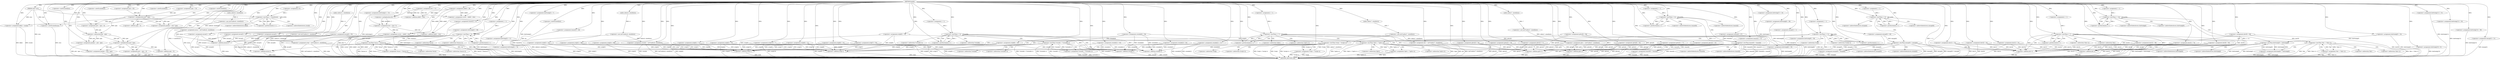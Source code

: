 digraph qnhdi {  
"3597115094373972623" [label = "(METHOD,qnhdi)" ]
"3597115094373973238" [label = "(METHOD_RETURN,void)" ]
"3597115094373972624" [label = "(PARAM,char* utzz)" ]
"3597115094373972628" [label = "(<operator>.assignment,gvk = 63)" ]
"3597115094373972634" [label = "(<operator>.assignment,nvlpl = (int*)calloc(11, sizeof(int)))" ]
"3597115094373972636" [label = "(<operator>.cast,(int*)calloc(11, sizeof(int)))" ]
"3597115094373972638" [label = "(calloc,calloc(11, sizeof(int)))" ]
"3597115094373972640" [label = "(<operator>.sizeOf,sizeof(int))" ]
"3597115094373972642" [label = "(<operator>.assignment,hlufvmhg[0] = 24)" ]
"3597115094373972650" [label = "(<operator>.assignment,msua = (int*)calloc(4, sizeof(int)))" ]
"3597115094373972652" [label = "(<operator>.cast,(int*)calloc(4, sizeof(int)))" ]
"3597115094373972654" [label = "(calloc,calloc(4, sizeof(int)))" ]
"3597115094373972656" [label = "(<operator>.sizeOf,sizeof(int))" ]
"3597115094373972658" [label = "(<operator>.assignment,qdvx = (int*)calloc(7, sizeof(int)))" ]
"3597115094373972660" [label = "(<operator>.cast,(int*)calloc(7, sizeof(int)))" ]
"3597115094373972662" [label = "(calloc,calloc(7, sizeof(int)))" ]
"3597115094373972664" [label = "(<operator>.sizeOf,sizeof(int))" ]
"3597115094373972666" [label = "(<operator>.assignment,cwxnbh = (int*)calloc(4, sizeof(int)))" ]
"3597115094373972668" [label = "(<operator>.cast,(int*)calloc(4, sizeof(int)))" ]
"3597115094373972670" [label = "(calloc,calloc(4, sizeof(int)))" ]
"3597115094373972672" [label = "(<operator>.sizeOf,sizeof(int))" ]
"3597115094373972675" [label = "(<operator>.assignment,spm = 23)" ]
"3597115094373972680" [label = "(<operator>.assignment,htw = 11)" ]
"3597115094373972683" [label = "(<operator>.assignment,msua[0] = 95)" ]
"3597115094373972688" [label = "(<operator>.assignment,nvlpl[0] = 76)" ]
"3597115094373972693" [label = "(<operator>.assignment,qdvx[0] = 94)" ]
"3597115094373972700" [label = "(<operator>.assignment,i=0)" ]
"3597115094373972703" [label = "(<operator>.lessThan,i < sizeof(utzz))" ]
"3597115094373972705" [label = "(<operator>.sizeOf,sizeof(utzz))" ]
"3597115094373972707" [label = "(<operator>.postIncrement,i++)" ]
"3597115094373972710" [label = "(<operator>.assignment,ikh[i] = utzz[i])" ]
"3597115094373972717" [label = "(<operator>.assignment,msua[1] = 40)" ]
"3597115094373972722" [label = "(<operator>.assignment,nvlpl[1] = 68)" ]
"3597115094373972727" [label = "(<operator>.assignment,msua[2] = 95)" ]
"3597115094373972732" [label = "(<operator>.assignment,nvlpl[2] = 61)" ]
"3597115094373972737" [label = "(<operator>.assignment,pamkm = gvk * spm)" ]
"3597115094373972739" [label = "(<operator>.multiplication,gvk * spm)" ]
"3597115094373972742" [label = "(<operator>.assignment,nvlpl[3] = 86)" ]
"3597115094373972747" [label = "(<operator>.assignment,gvk = spm + 6)" ]
"3597115094373972749" [label = "(<operator>.addition,spm + 6)" ]
"3597115094373972752" [label = "(<operator>.assignment,pamkm = gvk - spm)" ]
"3597115094373972754" [label = "(<operator>.subtraction,gvk - spm)" ]
"3597115094373972757" [label = "(<operator>.assignment,qdvx[1] = 2)" ]
"3597115094373972763" [label = "(<operator>.assignment,pamkm = gvk * spm)" ]
"3597115094373972765" [label = "(<operator>.multiplication,gvk * spm)" ]
"3597115094373972768" [label = "(<operator>.assignment,msua[3] = 78)" ]
"3597115094373972773" [label = "(<operator>.assignment,qdvx[2] = 18)" ]
"3597115094373972779" [label = "(<operator>.assignment,xhfelf = 36)" ]
"3597115094373972782" [label = "(<operator>.assignment,hlufvmhg[1] = 13)" ]
"3597115094373972789" [label = "(<operator>.assignment,i = 1)" ]
"3597115094373972792" [label = "(<operator>.lessThan,i < 4)" ]
"3597115094373972795" [label = "(<operator>.postIncrement,i++)" ]
"3597115094373972799" [label = "(<operator>.lessThan,*msua < *(msua+i))" ]
"3597115094373972803" [label = "(<operator>.addition,msua+i)" ]
"3597115094373972807" [label = "(<operator>.assignment,*msua = *(msua+i))" ]
"3597115094373972811" [label = "(<operator>.addition,msua+i)" ]
"3597115094373972816" [label = "(<operator>.assignment,tmazo[0] = 67)" ]
"3597115094373972821" [label = "(<operator>.assignment,vcrwh = xhfelf + htw)" ]
"3597115094373972823" [label = "(<operator>.addition,xhfelf + htw)" ]
"3597115094373972826" [label = "(<operator>.assignment,nvlpl[4] = 71)" ]
"3597115094373972831" [label = "(<operator>.assignment,cwxnbh[0] = 94)" ]
"3597115094373972836" [label = "(<operator>.assignment,tmazo[1] = 8)" ]
"3597115094373972841" [label = "(<operator>.assignment,hlufvmhg[2] = 68)" ]
"3597115094373972846" [label = "(<operator>.assignment,hlufvmhg[3] = 11)" ]
"3597115094373972851" [label = "(<operator>.assignment,nvlpl[5] = 19)" ]
"3597115094373972856" [label = "(<operator>.assignment,hlufvmhg[4] = 74)" ]
"3597115094373972861" [label = "(<operator>.assignment,gvk = spm + 6)" ]
"3597115094373972863" [label = "(<operator>.addition,spm + 6)" ]
"3597115094373972866" [label = "(<operator>.assignment,hlufvmhg[5] = 7)" ]
"3597115094373972871" [label = "(<operator>.assignment,dnv = (int*)calloc(7, sizeof(int)))" ]
"3597115094373972873" [label = "(<operator>.cast,(int*)calloc(7, sizeof(int)))" ]
"3597115094373972875" [label = "(calloc,calloc(7, sizeof(int)))" ]
"3597115094373972877" [label = "(<operator>.sizeOf,sizeof(int))" ]
"3597115094373972879" [label = "(<operator>.assignment,dnv[0] = 48)" ]
"3597115094373972884" [label = "(<operator>.assignment,qdvx[3] = 54)" ]
"3597115094373972889" [label = "(<operator>.assignment,tmazo[2] = 46)" ]
"3597115094373972894" [label = "(<operator>.assignment,cwxnbh[1] = 83)" ]
"3597115094373972899" [label = "(<operator>.assignment,dnv[1] = 25)" ]
"3597115094373972904" [label = "(<operator>.assignment,nvlpl[6] = 52)" ]
"3597115094373972909" [label = "(<operator>.assignment,nvlpl[7] = 95)" ]
"3597115094373972914" [label = "(<operator>.assignment,nvlpl[8] = 33)" ]
"3597115094373972919" [label = "(<operator>.assignment,dnv[2] = 23)" ]
"3597115094373972924" [label = "(<operator>.assignment,cwxnbh[2] = 27)" ]
"3597115094373972929" [label = "(<operator>.assignment,htw = htw * 2)" ]
"3597115094373972931" [label = "(<operator>.multiplication,htw * 2)" ]
"3597115094373972934" [label = "(<operator>.assignment,nvlpl[9] = 12)" ]
"3597115094373972939" [label = "(<operator>.assignment,dnv[3] = 68)" ]
"3597115094373972944" [label = "(<operator>.assignment,qdvx[4] = 42)" ]
"3597115094373972949" [label = "(<operator>.assignment,tmazo[3] = 15)" ]
"3597115094373972954" [label = "(<operator>.assignment,vcrwh = xhfelf + htw)" ]
"3597115094373972956" [label = "(<operator>.addition,xhfelf + htw)" ]
"3597115094373972959" [label = "(<operator>.assignment,hlufvmhg[6] = 30)" ]
"3597115094373972964" [label = "(<operator>.assignment,hlufvmhg[7] = 10)" ]
"3597115094373972969" [label = "(<operator>.assignment,hlufvmhg[8] = 94)" ]
"3597115094373972974" [label = "(<operator>.assignment,cwxnbh[3] = 63)" ]
"3597115094373972981" [label = "(<operator>.assignment,i = 1)" ]
"3597115094373972984" [label = "(<operator>.lessThan,i < 4)" ]
"3597115094373972987" [label = "(<operator>.postIncrement,i++)" ]
"3597115094373972991" [label = "(<operator>.lessThan,*cwxnbh < *(cwxnbh+i))" ]
"3597115094373972995" [label = "(<operator>.addition,cwxnbh+i)" ]
"3597115094373972999" [label = "(<operator>.assignment,*cwxnbh = *(cwxnbh+i))" ]
"3597115094373973003" [label = "(<operator>.addition,cwxnbh+i)" ]
"3597115094373973006" [label = "(<operator>.assignment,emzqo[0] = 40)" ]
"3597115094373973011" [label = "(<operator>.assignment,qdvx[5] = 77)" ]
"3597115094373973016" [label = "(<operator>.assignment,qdvx[6] = 45)" ]
"3597115094373973023" [label = "(<operator>.assignment,i = 1)" ]
"3597115094373973026" [label = "(<operator>.lessThan,i < 4)" ]
"3597115094373973029" [label = "(<operator>.postIncrement,i++)" ]
"3597115094373973033" [label = "(<operator>.lessThan,tmazo[0] < tmazo[i])" ]
"3597115094373973041" [label = "(<operator>.assignment,tmazo[0] = tmazo[i])" ]
"3597115094373973048" [label = "(<operator>.assignment,emzqo[1] = 1)" ]
"3597115094373973053" [label = "(<operator>.assignment,nvlpl[10] = 7)" ]
"3597115094373973058" [label = "(<operator>.assignment,hlufvmhg[9] = 38)" ]
"3597115094373973063" [label = "(<operator>.assignment,dnv[4] = 43)" ]
"3597115094373973068" [label = "(<operator>.assignment,hlufvmhg[10] = 6)" ]
"3597115094373973075" [label = "(<operator>.assignment,i = 1)" ]
"3597115094373973078" [label = "(<operator>.lessThan,i < 7)" ]
"3597115094373973081" [label = "(<operator>.postIncrement,i++)" ]
"3597115094373973085" [label = "(<operator>.lessThan,*qdvx < *(qdvx+i))" ]
"3597115094373973089" [label = "(<operator>.addition,qdvx+i)" ]
"3597115094373973093" [label = "(<operator>.assignment,*qdvx = *(qdvx+i))" ]
"3597115094373973097" [label = "(<operator>.addition,qdvx+i)" ]
"3597115094373973100" [label = "(<operator>.assignment,hlufvmhg[11] = 31)" ]
"3597115094373973105" [label = "(<operator>.assignment,hlufvmhg[12] = 34)" ]
"3597115094373973112" [label = "(<operator>.assignment,i = 1)" ]
"3597115094373973115" [label = "(<operator>.lessThan,i < 11)" ]
"3597115094373973118" [label = "(<operator>.postIncrement,i++)" ]
"3597115094373973122" [label = "(<operator>.lessThan,*nvlpl < *(nvlpl+i))" ]
"3597115094373973126" [label = "(<operator>.addition,nvlpl+i)" ]
"3597115094373973130" [label = "(<operator>.assignment,*nvlpl = *(nvlpl+i))" ]
"3597115094373973134" [label = "(<operator>.addition,nvlpl+i)" ]
"3597115094373973137" [label = "(<operator>.assignment,dnv[5] = 74)" ]
"3597115094373973142" [label = "(<operator>.assignment,hlufvmhg[13] = 38)" ]
"3597115094373973147" [label = "(<operator>.assignment,emzqo[2] = 21)" ]
"3597115094373973154" [label = "(<operator>.assignment,i = 1)" ]
"3597115094373973157" [label = "(<operator>.lessThan,i < 3)" ]
"3597115094373973160" [label = "(<operator>.postIncrement,i++)" ]
"3597115094373973164" [label = "(<operator>.lessThan,emzqo[0] < emzqo[i])" ]
"3597115094373973172" [label = "(<operator>.assignment,emzqo[0] = emzqo[i])" ]
"3597115094373973181" [label = "(<operator>.assignment,i = 1)" ]
"3597115094373973184" [label = "(<operator>.lessThan,i < 14)" ]
"3597115094373973187" [label = "(<operator>.postIncrement,i++)" ]
"3597115094373973191" [label = "(<operator>.lessThan,hlufvmhg[0] < hlufvmhg[i])" ]
"3597115094373973199" [label = "(<operator>.assignment,hlufvmhg[0] = hlufvmhg[i])" ]
"3597115094373973206" [label = "(<operator>.assignment,dnv[6] = 64)" ]
"3597115094373973213" [label = "(<operator>.assignment,i = 1)" ]
"3597115094373973216" [label = "(<operator>.lessThan,i < 7)" ]
"3597115094373973219" [label = "(<operator>.postIncrement,i++)" ]
"3597115094373973223" [label = "(<operator>.lessThan,*dnv < *(dnv+i))" ]
"3597115094373973227" [label = "(<operator>.addition,dnv+i)" ]
"3597115094373973231" [label = "(<operator>.assignment,*dnv = *(dnv+i))" ]
"3597115094373973235" [label = "(<operator>.addition,dnv+i)" ]
"3597115094373972711" [label = "(<operator>.indirectIndexAccess,ikh[i])" ]
"3597115094373972714" [label = "(<operator>.indirectIndexAccess,utzz[i])" ]
"3597115094373972800" [label = "(<operator>.indirection,*msua)" ]
"3597115094373972802" [label = "(<operator>.indirection,*(msua+i))" ]
"3597115094373972808" [label = "(<operator>.indirection,*msua)" ]
"3597115094373972810" [label = "(<operator>.indirection,*(msua+i))" ]
"3597115094373972992" [label = "(<operator>.indirection,*cwxnbh)" ]
"3597115094373972994" [label = "(<operator>.indirection,*(cwxnbh+i))" ]
"3597115094373973000" [label = "(<operator>.indirection,*cwxnbh)" ]
"3597115094373973002" [label = "(<operator>.indirection,*(cwxnbh+i))" ]
"3597115094373973034" [label = "(<operator>.indirectIndexAccess,tmazo[0])" ]
"3597115094373973037" [label = "(<operator>.indirectIndexAccess,tmazo[i])" ]
"3597115094373973042" [label = "(<operator>.indirectIndexAccess,tmazo[0])" ]
"3597115094373973045" [label = "(<operator>.indirectIndexAccess,tmazo[i])" ]
"3597115094373973086" [label = "(<operator>.indirection,*qdvx)" ]
"3597115094373973088" [label = "(<operator>.indirection,*(qdvx+i))" ]
"3597115094373973094" [label = "(<operator>.indirection,*qdvx)" ]
"3597115094373973096" [label = "(<operator>.indirection,*(qdvx+i))" ]
"3597115094373973123" [label = "(<operator>.indirection,*nvlpl)" ]
"3597115094373973125" [label = "(<operator>.indirection,*(nvlpl+i))" ]
"3597115094373973131" [label = "(<operator>.indirection,*nvlpl)" ]
"3597115094373973133" [label = "(<operator>.indirection,*(nvlpl+i))" ]
"3597115094373973165" [label = "(<operator>.indirectIndexAccess,emzqo[0])" ]
"3597115094373973168" [label = "(<operator>.indirectIndexAccess,emzqo[i])" ]
"3597115094373973173" [label = "(<operator>.indirectIndexAccess,emzqo[0])" ]
"3597115094373973176" [label = "(<operator>.indirectIndexAccess,emzqo[i])" ]
"3597115094373973192" [label = "(<operator>.indirectIndexAccess,hlufvmhg[0])" ]
"3597115094373973195" [label = "(<operator>.indirectIndexAccess,hlufvmhg[i])" ]
"3597115094373973200" [label = "(<operator>.indirectIndexAccess,hlufvmhg[0])" ]
"3597115094373973203" [label = "(<operator>.indirectIndexAccess,hlufvmhg[i])" ]
"3597115094373973224" [label = "(<operator>.indirection,*dnv)" ]
"3597115094373973226" [label = "(<operator>.indirection,*(dnv+i))" ]
"3597115094373973232" [label = "(<operator>.indirection,*dnv)" ]
"3597115094373973234" [label = "(<operator>.indirection,*(dnv+i))" ]
  "3597115094373973085" -> "3597115094373973238"  [ label = "DDG: *qdvx"] 
  "3597115094373973199" -> "3597115094373973238"  [ label = "DDG: hlufvmhg[0]"] 
  "3597115094373972877" -> "3597115094373973238"  [ label = "DDG: int"] 
  "3597115094373972959" -> "3597115094373973238"  [ label = "DDG: hlufvmhg[6]"] 
  "3597115094373973122" -> "3597115094373973238"  [ label = "DDG: *nvlpl < *(nvlpl+i)"] 
  "3597115094373973033" -> "3597115094373973238"  [ label = "DDG: tmazo[0]"] 
  "3597115094373972873" -> "3597115094373973238"  [ label = "DDG: calloc(7, sizeof(int))"] 
  "3597115094373972836" -> "3597115094373973238"  [ label = "DDG: tmazo[1]"] 
  "3597115094373973216" -> "3597115094373973238"  [ label = "DDG: i"] 
  "3597115094373973223" -> "3597115094373973238"  [ label = "DDG: *dnv < *(dnv+i)"] 
  "3597115094373972703" -> "3597115094373973238"  [ label = "DDG: i < sizeof(utzz)"] 
  "3597115094373972999" -> "3597115094373973238"  [ label = "DDG: *cwxnbh"] 
  "3597115094373972624" -> "3597115094373973238"  [ label = "DDG: utzz"] 
  "3597115094373972934" -> "3597115094373973238"  [ label = "DDG: nvlpl[9]"] 
  "3597115094373973122" -> "3597115094373973238"  [ label = "DDG: *nvlpl"] 
  "3597115094373973033" -> "3597115094373973238"  [ label = "DDG: tmazo[0] < tmazo[i]"] 
  "3597115094373973093" -> "3597115094373973238"  [ label = "DDG: *qdvx"] 
  "3597115094373972768" -> "3597115094373973238"  [ label = "DDG: msua[3]"] 
  "3597115094373973003" -> "3597115094373973238"  [ label = "DDG: cwxnbh"] 
  "3597115094373972964" -> "3597115094373973238"  [ label = "DDG: hlufvmhg[7]"] 
  "3597115094373972949" -> "3597115094373973238"  [ label = "DDG: tmazo[3]"] 
  "3597115094373972710" -> "3597115094373973238"  [ label = "DDG: ikh[i]"] 
  "3597115094373973105" -> "3597115094373973238"  [ label = "DDG: hlufvmhg[12]"] 
  "3597115094373972863" -> "3597115094373973238"  [ label = "DDG: spm"] 
  "3597115094373972991" -> "3597115094373973238"  [ label = "DDG: *cwxnbh < *(cwxnbh+i)"] 
  "3597115094373973026" -> "3597115094373973238"  [ label = "DDG: i < 4"] 
  "3597115094373973206" -> "3597115094373973238"  [ label = "DDG: dnv[6]"] 
  "3597115094373972919" -> "3597115094373973238"  [ label = "DDG: dnv[2]"] 
  "3597115094373972688" -> "3597115094373973238"  [ label = "DDG: nvlpl[0]"] 
  "3597115094373973231" -> "3597115094373973238"  [ label = "DDG: *dnv"] 
  "3597115094373972807" -> "3597115094373973238"  [ label = "DDG: *msua"] 
  "3597115094373973223" -> "3597115094373973238"  [ label = "DDG: *dnv"] 
  "3597115094373972816" -> "3597115094373973238"  [ label = "DDG: tmazo[0]"] 
  "3597115094373972846" -> "3597115094373973238"  [ label = "DDG: hlufvmhg[3]"] 
  "3597115094373972944" -> "3597115094373973238"  [ label = "DDG: qdvx[4]"] 
  "3597115094373972929" -> "3597115094373973238"  [ label = "DDG: htw * 2"] 
  "3597115094373973134" -> "3597115094373973238"  [ label = "DDG: nvlpl"] 
  "3597115094373972666" -> "3597115094373973238"  [ label = "DDG: cwxnbh"] 
  "3597115094373973231" -> "3597115094373973238"  [ label = "DDG: *(dnv+i)"] 
  "3597115094373972954" -> "3597115094373973238"  [ label = "DDG: vcrwh"] 
  "3597115094373972799" -> "3597115094373973238"  [ label = "DDG: *msua < *(msua+i)"] 
  "3597115094373972763" -> "3597115094373973238"  [ label = "DDG: gvk * spm"] 
  "3597115094373972763" -> "3597115094373973238"  [ label = "DDG: pamkm"] 
  "3597115094373973184" -> "3597115094373973238"  [ label = "DDG: i < 14"] 
  "3597115094373972658" -> "3597115094373973238"  [ label = "DDG: qdvx"] 
  "3597115094373972954" -> "3597115094373973238"  [ label = "DDG: xhfelf + htw"] 
  "3597115094373973137" -> "3597115094373973238"  [ label = "DDG: dnv[5]"] 
  "3597115094373972831" -> "3597115094373973238"  [ label = "DDG: cwxnbh[0]"] 
  "3597115094373973089" -> "3597115094373973238"  [ label = "DDG: qdvx"] 
  "3597115094373973011" -> "3597115094373973238"  [ label = "DDG: qdvx[5]"] 
  "3597115094373973164" -> "3597115094373973238"  [ label = "DDG: emzqo[0]"] 
  "3597115094373973053" -> "3597115094373973238"  [ label = "DDG: nvlpl[10]"] 
  "3597115094373973048" -> "3597115094373973238"  [ label = "DDG: emzqo[1]"] 
  "3597115094373972666" -> "3597115094373973238"  [ label = "DDG: (int*)calloc(4, sizeof(int))"] 
  "3597115094373973130" -> "3597115094373973238"  [ label = "DDG: *nvlpl"] 
  "3597115094373973063" -> "3597115094373973238"  [ label = "DDG: dnv[4]"] 
  "3597115094373972889" -> "3597115094373973238"  [ label = "DDG: tmazo[2]"] 
  "3597115094373973122" -> "3597115094373973238"  [ label = "DDG: *(nvlpl+i)"] 
  "3597115094373973172" -> "3597115094373973238"  [ label = "DDG: emzqo[i]"] 
  "3597115094373973191" -> "3597115094373973238"  [ label = "DDG: hlufvmhg[i]"] 
  "3597115094373973093" -> "3597115094373973238"  [ label = "DDG: *(qdvx+i)"] 
  "3597115094373972705" -> "3597115094373973238"  [ label = "DDG: utzz"] 
  "3597115094373973216" -> "3597115094373973238"  [ label = "DDG: i < 7"] 
  "3597115094373972939" -> "3597115094373973238"  [ label = "DDG: dnv[3]"] 
  "3597115094373972974" -> "3597115094373973238"  [ label = "DDG: cwxnbh[3]"] 
  "3597115094373972650" -> "3597115094373973238"  [ label = "DDG: msua"] 
  "3597115094373973058" -> "3597115094373973238"  [ label = "DDG: hlufvmhg[9]"] 
  "3597115094373972683" -> "3597115094373973238"  [ label = "DDG: msua[0]"] 
  "3597115094373972999" -> "3597115094373973238"  [ label = "DDG: *(cwxnbh+i)"] 
  "3597115094373972722" -> "3597115094373973238"  [ label = "DDG: nvlpl[1]"] 
  "3597115094373973157" -> "3597115094373973238"  [ label = "DDG: i < 3"] 
  "3597115094373973068" -> "3597115094373973238"  [ label = "DDG: hlufvmhg[10]"] 
  "3597115094373972904" -> "3597115094373973238"  [ label = "DDG: nvlpl[6]"] 
  "3597115094373972799" -> "3597115094373973238"  [ label = "DDG: *(msua+i)"] 
  "3597115094373973041" -> "3597115094373973238"  [ label = "DDG: tmazo[i]"] 
  "3597115094373973006" -> "3597115094373973238"  [ label = "DDG: emzqo[0]"] 
  "3597115094373972856" -> "3597115094373973238"  [ label = "DDG: hlufvmhg[4]"] 
  "3597115094373972757" -> "3597115094373973238"  [ label = "DDG: qdvx[1]"] 
  "3597115094373972884" -> "3597115094373973238"  [ label = "DDG: qdvx[3]"] 
  "3597115094373972693" -> "3597115094373973238"  [ label = "DDG: qdvx[0]"] 
  "3597115094373972642" -> "3597115094373973238"  [ label = "DDG: hlufvmhg[0]"] 
  "3597115094373973115" -> "3597115094373973238"  [ label = "DDG: i < 11"] 
  "3597115094373973033" -> "3597115094373973238"  [ label = "DDG: tmazo[i]"] 
  "3597115094373972732" -> "3597115094373973238"  [ label = "DDG: nvlpl[2]"] 
  "3597115094373973085" -> "3597115094373973238"  [ label = "DDG: *qdvx < *(qdvx+i)"] 
  "3597115094373972861" -> "3597115094373973238"  [ label = "DDG: gvk"] 
  "3597115094373972956" -> "3597115094373973238"  [ label = "DDG: htw"] 
  "3597115094373972969" -> "3597115094373973238"  [ label = "DDG: hlufvmhg[8]"] 
  "3597115094373973142" -> "3597115094373973238"  [ label = "DDG: hlufvmhg[13]"] 
  "3597115094373973235" -> "3597115094373973238"  [ label = "DDG: dnv"] 
  "3597115094373972636" -> "3597115094373973238"  [ label = "DDG: calloc(11, sizeof(int))"] 
  "3597115094373972851" -> "3597115094373973238"  [ label = "DDG: nvlpl[5]"] 
  "3597115094373972871" -> "3597115094373973238"  [ label = "DDG: dnv"] 
  "3597115094373973223" -> "3597115094373973238"  [ label = "DDG: *(dnv+i)"] 
  "3597115094373972909" -> "3597115094373973238"  [ label = "DDG: nvlpl[7]"] 
  "3597115094373973100" -> "3597115094373973238"  [ label = "DDG: hlufvmhg[11]"] 
  "3597115094373973041" -> "3597115094373973238"  [ label = "DDG: tmazo[0]"] 
  "3597115094373973016" -> "3597115094373973238"  [ label = "DDG: qdvx[6]"] 
  "3597115094373972807" -> "3597115094373973238"  [ label = "DDG: *(msua+i)"] 
  "3597115094373973126" -> "3597115094373973238"  [ label = "DDG: nvlpl"] 
  "3597115094373972991" -> "3597115094373973238"  [ label = "DDG: *(cwxnbh+i)"] 
  "3597115094373972956" -> "3597115094373973238"  [ label = "DDG: xhfelf"] 
  "3597115094373972871" -> "3597115094373973238"  [ label = "DDG: (int*)calloc(7, sizeof(int))"] 
  "3597115094373972634" -> "3597115094373973238"  [ label = "DDG: nvlpl"] 
  "3597115094373972799" -> "3597115094373973238"  [ label = "DDG: *msua"] 
  "3597115094373972995" -> "3597115094373973238"  [ label = "DDG: cwxnbh"] 
  "3597115094373972752" -> "3597115094373973238"  [ label = "DDG: gvk - spm"] 
  "3597115094373973191" -> "3597115094373973238"  [ label = "DDG: hlufvmhg[0]"] 
  "3597115094373972710" -> "3597115094373973238"  [ label = "DDG: utzz[i]"] 
  "3597115094373972841" -> "3597115094373973238"  [ label = "DDG: hlufvmhg[2]"] 
  "3597115094373973199" -> "3597115094373973238"  [ label = "DDG: hlufvmhg[i]"] 
  "3597115094373973164" -> "3597115094373973238"  [ label = "DDG: emzqo[i]"] 
  "3597115094373973227" -> "3597115094373973238"  [ label = "DDG: dnv"] 
  "3597115094373972899" -> "3597115094373973238"  [ label = "DDG: dnv[1]"] 
  "3597115094373973085" -> "3597115094373973238"  [ label = "DDG: *(qdvx+i)"] 
  "3597115094373972866" -> "3597115094373973238"  [ label = "DDG: hlufvmhg[5]"] 
  "3597115094373972727" -> "3597115094373973238"  [ label = "DDG: msua[2]"] 
  "3597115094373973164" -> "3597115094373973238"  [ label = "DDG: emzqo[0] < emzqo[i]"] 
  "3597115094373972879" -> "3597115094373973238"  [ label = "DDG: dnv[0]"] 
  "3597115094373972717" -> "3597115094373973238"  [ label = "DDG: msua[1]"] 
  "3597115094373973130" -> "3597115094373973238"  [ label = "DDG: *(nvlpl+i)"] 
  "3597115094373972924" -> "3597115094373973238"  [ label = "DDG: cwxnbh[2]"] 
  "3597115094373972773" -> "3597115094373973238"  [ label = "DDG: qdvx[2]"] 
  "3597115094373973172" -> "3597115094373973238"  [ label = "DDG: emzqo[0]"] 
  "3597115094373973191" -> "3597115094373973238"  [ label = "DDG: hlufvmhg[0] < hlufvmhg[i]"] 
  "3597115094373972668" -> "3597115094373973238"  [ label = "DDG: calloc(4, sizeof(int))"] 
  "3597115094373972991" -> "3597115094373973238"  [ label = "DDG: *cwxnbh"] 
  "3597115094373973147" -> "3597115094373973238"  [ label = "DDG: emzqo[2]"] 
  "3597115094373973097" -> "3597115094373973238"  [ label = "DDG: qdvx"] 
  "3597115094373972914" -> "3597115094373973238"  [ label = "DDG: nvlpl[8]"] 
  "3597115094373972803" -> "3597115094373973238"  [ label = "DDG: msua"] 
  "3597115094373972742" -> "3597115094373973238"  [ label = "DDG: nvlpl[3]"] 
  "3597115094373972634" -> "3597115094373973238"  [ label = "DDG: (int*)calloc(11, sizeof(int))"] 
  "3597115094373972861" -> "3597115094373973238"  [ label = "DDG: spm + 6"] 
  "3597115094373972811" -> "3597115094373973238"  [ label = "DDG: msua"] 
  "3597115094373972782" -> "3597115094373973238"  [ label = "DDG: hlufvmhg[1]"] 
  "3597115094373972826" -> "3597115094373973238"  [ label = "DDG: nvlpl[4]"] 
  "3597115094373972894" -> "3597115094373973238"  [ label = "DDG: cwxnbh[1]"] 
  "3597115094373972623" -> "3597115094373972624"  [ label = "DDG: "] 
  "3597115094373972623" -> "3597115094373972628"  [ label = "DDG: "] 
  "3597115094373972636" -> "3597115094373972634"  [ label = "DDG: calloc(11, sizeof(int))"] 
  "3597115094373972623" -> "3597115094373972634"  [ label = "DDG: "] 
  "3597115094373972638" -> "3597115094373972636"  [ label = "DDG: 11"] 
  "3597115094373972623" -> "3597115094373972638"  [ label = "DDG: "] 
  "3597115094373972623" -> "3597115094373972640"  [ label = "DDG: "] 
  "3597115094373972623" -> "3597115094373972642"  [ label = "DDG: "] 
  "3597115094373972652" -> "3597115094373972650"  [ label = "DDG: calloc(4, sizeof(int))"] 
  "3597115094373972623" -> "3597115094373972650"  [ label = "DDG: "] 
  "3597115094373972654" -> "3597115094373972652"  [ label = "DDG: 4"] 
  "3597115094373972623" -> "3597115094373972654"  [ label = "DDG: "] 
  "3597115094373972623" -> "3597115094373972656"  [ label = "DDG: "] 
  "3597115094373972660" -> "3597115094373972658"  [ label = "DDG: calloc(7, sizeof(int))"] 
  "3597115094373972623" -> "3597115094373972658"  [ label = "DDG: "] 
  "3597115094373972662" -> "3597115094373972660"  [ label = "DDG: 7"] 
  "3597115094373972623" -> "3597115094373972662"  [ label = "DDG: "] 
  "3597115094373972623" -> "3597115094373972664"  [ label = "DDG: "] 
  "3597115094373972668" -> "3597115094373972666"  [ label = "DDG: calloc(4, sizeof(int))"] 
  "3597115094373972623" -> "3597115094373972666"  [ label = "DDG: "] 
  "3597115094373972670" -> "3597115094373972668"  [ label = "DDG: 4"] 
  "3597115094373972623" -> "3597115094373972670"  [ label = "DDG: "] 
  "3597115094373972623" -> "3597115094373972672"  [ label = "DDG: "] 
  "3597115094373972623" -> "3597115094373972675"  [ label = "DDG: "] 
  "3597115094373972623" -> "3597115094373972680"  [ label = "DDG: "] 
  "3597115094373972623" -> "3597115094373972683"  [ label = "DDG: "] 
  "3597115094373972623" -> "3597115094373972688"  [ label = "DDG: "] 
  "3597115094373972623" -> "3597115094373972693"  [ label = "DDG: "] 
  "3597115094373972623" -> "3597115094373972700"  [ label = "DDG: "] 
  "3597115094373972707" -> "3597115094373972703"  [ label = "DDG: i"] 
  "3597115094373972700" -> "3597115094373972703"  [ label = "DDG: i"] 
  "3597115094373972623" -> "3597115094373972703"  [ label = "DDG: "] 
  "3597115094373972624" -> "3597115094373972703"  [ label = "DDG: utzz"] 
  "3597115094373972624" -> "3597115094373972705"  [ label = "DDG: utzz"] 
  "3597115094373972623" -> "3597115094373972705"  [ label = "DDG: "] 
  "3597115094373972703" -> "3597115094373972707"  [ label = "DDG: i"] 
  "3597115094373972623" -> "3597115094373972707"  [ label = "DDG: "] 
  "3597115094373972624" -> "3597115094373972710"  [ label = "DDG: utzz"] 
  "3597115094373972623" -> "3597115094373972710"  [ label = "DDG: "] 
  "3597115094373972623" -> "3597115094373972717"  [ label = "DDG: "] 
  "3597115094373972623" -> "3597115094373972722"  [ label = "DDG: "] 
  "3597115094373972623" -> "3597115094373972727"  [ label = "DDG: "] 
  "3597115094373972623" -> "3597115094373972732"  [ label = "DDG: "] 
  "3597115094373972739" -> "3597115094373972737"  [ label = "DDG: gvk"] 
  "3597115094373972739" -> "3597115094373972737"  [ label = "DDG: spm"] 
  "3597115094373972623" -> "3597115094373972737"  [ label = "DDG: "] 
  "3597115094373972628" -> "3597115094373972739"  [ label = "DDG: gvk"] 
  "3597115094373972623" -> "3597115094373972739"  [ label = "DDG: "] 
  "3597115094373972675" -> "3597115094373972739"  [ label = "DDG: spm"] 
  "3597115094373972623" -> "3597115094373972742"  [ label = "DDG: "] 
  "3597115094373972739" -> "3597115094373972747"  [ label = "DDG: spm"] 
  "3597115094373972623" -> "3597115094373972747"  [ label = "DDG: "] 
  "3597115094373972739" -> "3597115094373972749"  [ label = "DDG: spm"] 
  "3597115094373972623" -> "3597115094373972749"  [ label = "DDG: "] 
  "3597115094373972754" -> "3597115094373972752"  [ label = "DDG: gvk"] 
  "3597115094373972754" -> "3597115094373972752"  [ label = "DDG: spm"] 
  "3597115094373972623" -> "3597115094373972752"  [ label = "DDG: "] 
  "3597115094373972747" -> "3597115094373972754"  [ label = "DDG: gvk"] 
  "3597115094373972623" -> "3597115094373972754"  [ label = "DDG: "] 
  "3597115094373972739" -> "3597115094373972754"  [ label = "DDG: spm"] 
  "3597115094373972623" -> "3597115094373972757"  [ label = "DDG: "] 
  "3597115094373972765" -> "3597115094373972763"  [ label = "DDG: gvk"] 
  "3597115094373972765" -> "3597115094373972763"  [ label = "DDG: spm"] 
  "3597115094373972623" -> "3597115094373972763"  [ label = "DDG: "] 
  "3597115094373972754" -> "3597115094373972765"  [ label = "DDG: gvk"] 
  "3597115094373972623" -> "3597115094373972765"  [ label = "DDG: "] 
  "3597115094373972754" -> "3597115094373972765"  [ label = "DDG: spm"] 
  "3597115094373972623" -> "3597115094373972768"  [ label = "DDG: "] 
  "3597115094373972623" -> "3597115094373972773"  [ label = "DDG: "] 
  "3597115094373972623" -> "3597115094373972779"  [ label = "DDG: "] 
  "3597115094373972623" -> "3597115094373972782"  [ label = "DDG: "] 
  "3597115094373972623" -> "3597115094373972789"  [ label = "DDG: "] 
  "3597115094373972789" -> "3597115094373972792"  [ label = "DDG: i"] 
  "3597115094373972795" -> "3597115094373972792"  [ label = "DDG: i"] 
  "3597115094373972623" -> "3597115094373972792"  [ label = "DDG: "] 
  "3597115094373972623" -> "3597115094373972795"  [ label = "DDG: "] 
  "3597115094373972792" -> "3597115094373972795"  [ label = "DDG: i"] 
  "3597115094373972807" -> "3597115094373972799"  [ label = "DDG: *msua"] 
  "3597115094373972683" -> "3597115094373972799"  [ label = "DDG: msua[0]"] 
  "3597115094373972768" -> "3597115094373972803"  [ label = "DDG: msua[3]"] 
  "3597115094373972650" -> "3597115094373972803"  [ label = "DDG: msua"] 
  "3597115094373972683" -> "3597115094373972803"  [ label = "DDG: msua[0]"] 
  "3597115094373972727" -> "3597115094373972803"  [ label = "DDG: msua[2]"] 
  "3597115094373972717" -> "3597115094373972803"  [ label = "DDG: msua[1]"] 
  "3597115094373972623" -> "3597115094373972803"  [ label = "DDG: "] 
  "3597115094373972792" -> "3597115094373972803"  [ label = "DDG: i"] 
  "3597115094373972799" -> "3597115094373972807"  [ label = "DDG: *(msua+i)"] 
  "3597115094373972768" -> "3597115094373972811"  [ label = "DDG: msua[3]"] 
  "3597115094373972683" -> "3597115094373972811"  [ label = "DDG: msua[0]"] 
  "3597115094373972727" -> "3597115094373972811"  [ label = "DDG: msua[2]"] 
  "3597115094373972717" -> "3597115094373972811"  [ label = "DDG: msua[1]"] 
  "3597115094373972623" -> "3597115094373972811"  [ label = "DDG: "] 
  "3597115094373972792" -> "3597115094373972811"  [ label = "DDG: i"] 
  "3597115094373972623" -> "3597115094373972816"  [ label = "DDG: "] 
  "3597115094373972779" -> "3597115094373972821"  [ label = "DDG: xhfelf"] 
  "3597115094373972623" -> "3597115094373972821"  [ label = "DDG: "] 
  "3597115094373972680" -> "3597115094373972821"  [ label = "DDG: htw"] 
  "3597115094373972779" -> "3597115094373972823"  [ label = "DDG: xhfelf"] 
  "3597115094373972623" -> "3597115094373972823"  [ label = "DDG: "] 
  "3597115094373972680" -> "3597115094373972823"  [ label = "DDG: htw"] 
  "3597115094373972623" -> "3597115094373972826"  [ label = "DDG: "] 
  "3597115094373972623" -> "3597115094373972831"  [ label = "DDG: "] 
  "3597115094373972623" -> "3597115094373972836"  [ label = "DDG: "] 
  "3597115094373972623" -> "3597115094373972841"  [ label = "DDG: "] 
  "3597115094373972623" -> "3597115094373972846"  [ label = "DDG: "] 
  "3597115094373972623" -> "3597115094373972851"  [ label = "DDG: "] 
  "3597115094373972623" -> "3597115094373972856"  [ label = "DDG: "] 
  "3597115094373972765" -> "3597115094373972861"  [ label = "DDG: spm"] 
  "3597115094373972623" -> "3597115094373972861"  [ label = "DDG: "] 
  "3597115094373972765" -> "3597115094373972863"  [ label = "DDG: spm"] 
  "3597115094373972623" -> "3597115094373972863"  [ label = "DDG: "] 
  "3597115094373972623" -> "3597115094373972866"  [ label = "DDG: "] 
  "3597115094373972873" -> "3597115094373972871"  [ label = "DDG: calloc(7, sizeof(int))"] 
  "3597115094373972623" -> "3597115094373972871"  [ label = "DDG: "] 
  "3597115094373972875" -> "3597115094373972873"  [ label = "DDG: 7"] 
  "3597115094373972623" -> "3597115094373972875"  [ label = "DDG: "] 
  "3597115094373972623" -> "3597115094373972877"  [ label = "DDG: "] 
  "3597115094373972623" -> "3597115094373972879"  [ label = "DDG: "] 
  "3597115094373972623" -> "3597115094373972884"  [ label = "DDG: "] 
  "3597115094373972623" -> "3597115094373972889"  [ label = "DDG: "] 
  "3597115094373972623" -> "3597115094373972894"  [ label = "DDG: "] 
  "3597115094373972623" -> "3597115094373972899"  [ label = "DDG: "] 
  "3597115094373972623" -> "3597115094373972904"  [ label = "DDG: "] 
  "3597115094373972623" -> "3597115094373972909"  [ label = "DDG: "] 
  "3597115094373972623" -> "3597115094373972914"  [ label = "DDG: "] 
  "3597115094373972623" -> "3597115094373972919"  [ label = "DDG: "] 
  "3597115094373972623" -> "3597115094373972924"  [ label = "DDG: "] 
  "3597115094373972931" -> "3597115094373972929"  [ label = "DDG: htw"] 
  "3597115094373972931" -> "3597115094373972929"  [ label = "DDG: 2"] 
  "3597115094373972623" -> "3597115094373972929"  [ label = "DDG: "] 
  "3597115094373972623" -> "3597115094373972931"  [ label = "DDG: "] 
  "3597115094373972680" -> "3597115094373972931"  [ label = "DDG: htw"] 
  "3597115094373972623" -> "3597115094373972934"  [ label = "DDG: "] 
  "3597115094373972623" -> "3597115094373972939"  [ label = "DDG: "] 
  "3597115094373972623" -> "3597115094373972944"  [ label = "DDG: "] 
  "3597115094373972623" -> "3597115094373972949"  [ label = "DDG: "] 
  "3597115094373972623" -> "3597115094373972954"  [ label = "DDG: "] 
  "3597115094373972779" -> "3597115094373972954"  [ label = "DDG: xhfelf"] 
  "3597115094373972929" -> "3597115094373972954"  [ label = "DDG: htw"] 
  "3597115094373972623" -> "3597115094373972956"  [ label = "DDG: "] 
  "3597115094373972779" -> "3597115094373972956"  [ label = "DDG: xhfelf"] 
  "3597115094373972929" -> "3597115094373972956"  [ label = "DDG: htw"] 
  "3597115094373972623" -> "3597115094373972959"  [ label = "DDG: "] 
  "3597115094373972623" -> "3597115094373972964"  [ label = "DDG: "] 
  "3597115094373972623" -> "3597115094373972969"  [ label = "DDG: "] 
  "3597115094373972623" -> "3597115094373972974"  [ label = "DDG: "] 
  "3597115094373972623" -> "3597115094373972981"  [ label = "DDG: "] 
  "3597115094373972981" -> "3597115094373972984"  [ label = "DDG: i"] 
  "3597115094373972987" -> "3597115094373972984"  [ label = "DDG: i"] 
  "3597115094373972623" -> "3597115094373972984"  [ label = "DDG: "] 
  "3597115094373972623" -> "3597115094373972987"  [ label = "DDG: "] 
  "3597115094373972984" -> "3597115094373972987"  [ label = "DDG: i"] 
  "3597115094373972999" -> "3597115094373972991"  [ label = "DDG: *cwxnbh"] 
  "3597115094373972831" -> "3597115094373972991"  [ label = "DDG: cwxnbh[0]"] 
  "3597115094373972666" -> "3597115094373972995"  [ label = "DDG: cwxnbh"] 
  "3597115094373972831" -> "3597115094373972995"  [ label = "DDG: cwxnbh[0]"] 
  "3597115094373972974" -> "3597115094373972995"  [ label = "DDG: cwxnbh[3]"] 
  "3597115094373972924" -> "3597115094373972995"  [ label = "DDG: cwxnbh[2]"] 
  "3597115094373972894" -> "3597115094373972995"  [ label = "DDG: cwxnbh[1]"] 
  "3597115094373972623" -> "3597115094373972995"  [ label = "DDG: "] 
  "3597115094373972984" -> "3597115094373972995"  [ label = "DDG: i"] 
  "3597115094373972991" -> "3597115094373972999"  [ label = "DDG: *(cwxnbh+i)"] 
  "3597115094373972831" -> "3597115094373973003"  [ label = "DDG: cwxnbh[0]"] 
  "3597115094373972974" -> "3597115094373973003"  [ label = "DDG: cwxnbh[3]"] 
  "3597115094373972924" -> "3597115094373973003"  [ label = "DDG: cwxnbh[2]"] 
  "3597115094373972894" -> "3597115094373973003"  [ label = "DDG: cwxnbh[1]"] 
  "3597115094373972623" -> "3597115094373973003"  [ label = "DDG: "] 
  "3597115094373972666" -> "3597115094373973003"  [ label = "DDG: cwxnbh"] 
  "3597115094373972984" -> "3597115094373973003"  [ label = "DDG: i"] 
  "3597115094373972623" -> "3597115094373973006"  [ label = "DDG: "] 
  "3597115094373972623" -> "3597115094373973011"  [ label = "DDG: "] 
  "3597115094373972623" -> "3597115094373973016"  [ label = "DDG: "] 
  "3597115094373972623" -> "3597115094373973023"  [ label = "DDG: "] 
  "3597115094373973023" -> "3597115094373973026"  [ label = "DDG: i"] 
  "3597115094373973029" -> "3597115094373973026"  [ label = "DDG: i"] 
  "3597115094373972623" -> "3597115094373973026"  [ label = "DDG: "] 
  "3597115094373973026" -> "3597115094373973029"  [ label = "DDG: i"] 
  "3597115094373972623" -> "3597115094373973029"  [ label = "DDG: "] 
  "3597115094373972816" -> "3597115094373973033"  [ label = "DDG: tmazo[0]"] 
  "3597115094373973041" -> "3597115094373973033"  [ label = "DDG: tmazo[0]"] 
  "3597115094373973033" -> "3597115094373973041"  [ label = "DDG: tmazo[i]"] 
  "3597115094373972623" -> "3597115094373973048"  [ label = "DDG: "] 
  "3597115094373972623" -> "3597115094373973053"  [ label = "DDG: "] 
  "3597115094373972623" -> "3597115094373973058"  [ label = "DDG: "] 
  "3597115094373972623" -> "3597115094373973063"  [ label = "DDG: "] 
  "3597115094373972623" -> "3597115094373973068"  [ label = "DDG: "] 
  "3597115094373972623" -> "3597115094373973075"  [ label = "DDG: "] 
  "3597115094373973075" -> "3597115094373973078"  [ label = "DDG: i"] 
  "3597115094373973081" -> "3597115094373973078"  [ label = "DDG: i"] 
  "3597115094373972623" -> "3597115094373973078"  [ label = "DDG: "] 
  "3597115094373972623" -> "3597115094373973081"  [ label = "DDG: "] 
  "3597115094373973078" -> "3597115094373973081"  [ label = "DDG: i"] 
  "3597115094373973093" -> "3597115094373973085"  [ label = "DDG: *qdvx"] 
  "3597115094373972693" -> "3597115094373973085"  [ label = "DDG: qdvx[0]"] 
  "3597115094373972944" -> "3597115094373973089"  [ label = "DDG: qdvx[4]"] 
  "3597115094373972658" -> "3597115094373973089"  [ label = "DDG: qdvx"] 
  "3597115094373973016" -> "3597115094373973089"  [ label = "DDG: qdvx[6]"] 
  "3597115094373972773" -> "3597115094373973089"  [ label = "DDG: qdvx[2]"] 
  "3597115094373973011" -> "3597115094373973089"  [ label = "DDG: qdvx[5]"] 
  "3597115094373972757" -> "3597115094373973089"  [ label = "DDG: qdvx[1]"] 
  "3597115094373972884" -> "3597115094373973089"  [ label = "DDG: qdvx[3]"] 
  "3597115094373972693" -> "3597115094373973089"  [ label = "DDG: qdvx[0]"] 
  "3597115094373972623" -> "3597115094373973089"  [ label = "DDG: "] 
  "3597115094373973078" -> "3597115094373973089"  [ label = "DDG: i"] 
  "3597115094373973085" -> "3597115094373973093"  [ label = "DDG: *(qdvx+i)"] 
  "3597115094373972944" -> "3597115094373973097"  [ label = "DDG: qdvx[4]"] 
  "3597115094373973016" -> "3597115094373973097"  [ label = "DDG: qdvx[6]"] 
  "3597115094373972773" -> "3597115094373973097"  [ label = "DDG: qdvx[2]"] 
  "3597115094373973011" -> "3597115094373973097"  [ label = "DDG: qdvx[5]"] 
  "3597115094373972757" -> "3597115094373973097"  [ label = "DDG: qdvx[1]"] 
  "3597115094373972884" -> "3597115094373973097"  [ label = "DDG: qdvx[3]"] 
  "3597115094373972693" -> "3597115094373973097"  [ label = "DDG: qdvx[0]"] 
  "3597115094373972623" -> "3597115094373973097"  [ label = "DDG: "] 
  "3597115094373972658" -> "3597115094373973097"  [ label = "DDG: qdvx"] 
  "3597115094373973078" -> "3597115094373973097"  [ label = "DDG: i"] 
  "3597115094373972623" -> "3597115094373973100"  [ label = "DDG: "] 
  "3597115094373972623" -> "3597115094373973105"  [ label = "DDG: "] 
  "3597115094373972623" -> "3597115094373973112"  [ label = "DDG: "] 
  "3597115094373973118" -> "3597115094373973115"  [ label = "DDG: i"] 
  "3597115094373973112" -> "3597115094373973115"  [ label = "DDG: i"] 
  "3597115094373972623" -> "3597115094373973115"  [ label = "DDG: "] 
  "3597115094373972623" -> "3597115094373973118"  [ label = "DDG: "] 
  "3597115094373973115" -> "3597115094373973118"  [ label = "DDG: i"] 
  "3597115094373972688" -> "3597115094373973122"  [ label = "DDG: nvlpl[0]"] 
  "3597115094373973130" -> "3597115094373973122"  [ label = "DDG: *nvlpl"] 
  "3597115094373972934" -> "3597115094373973126"  [ label = "DDG: nvlpl[9]"] 
  "3597115094373972688" -> "3597115094373973126"  [ label = "DDG: nvlpl[0]"] 
  "3597115094373973053" -> "3597115094373973126"  [ label = "DDG: nvlpl[10]"] 
  "3597115094373972732" -> "3597115094373973126"  [ label = "DDG: nvlpl[2]"] 
  "3597115094373972634" -> "3597115094373973126"  [ label = "DDG: nvlpl"] 
  "3597115094373972826" -> "3597115094373973126"  [ label = "DDG: nvlpl[4]"] 
  "3597115094373972904" -> "3597115094373973126"  [ label = "DDG: nvlpl[6]"] 
  "3597115094373972722" -> "3597115094373973126"  [ label = "DDG: nvlpl[1]"] 
  "3597115094373972909" -> "3597115094373973126"  [ label = "DDG: nvlpl[7]"] 
  "3597115094373972851" -> "3597115094373973126"  [ label = "DDG: nvlpl[5]"] 
  "3597115094373972914" -> "3597115094373973126"  [ label = "DDG: nvlpl[8]"] 
  "3597115094373972742" -> "3597115094373973126"  [ label = "DDG: nvlpl[3]"] 
  "3597115094373972623" -> "3597115094373973126"  [ label = "DDG: "] 
  "3597115094373973115" -> "3597115094373973126"  [ label = "DDG: i"] 
  "3597115094373973122" -> "3597115094373973130"  [ label = "DDG: *(nvlpl+i)"] 
  "3597115094373972934" -> "3597115094373973134"  [ label = "DDG: nvlpl[9]"] 
  "3597115094373972688" -> "3597115094373973134"  [ label = "DDG: nvlpl[0]"] 
  "3597115094373973053" -> "3597115094373973134"  [ label = "DDG: nvlpl[10]"] 
  "3597115094373972732" -> "3597115094373973134"  [ label = "DDG: nvlpl[2]"] 
  "3597115094373972826" -> "3597115094373973134"  [ label = "DDG: nvlpl[4]"] 
  "3597115094373972904" -> "3597115094373973134"  [ label = "DDG: nvlpl[6]"] 
  "3597115094373972722" -> "3597115094373973134"  [ label = "DDG: nvlpl[1]"] 
  "3597115094373972909" -> "3597115094373973134"  [ label = "DDG: nvlpl[7]"] 
  "3597115094373972851" -> "3597115094373973134"  [ label = "DDG: nvlpl[5]"] 
  "3597115094373972914" -> "3597115094373973134"  [ label = "DDG: nvlpl[8]"] 
  "3597115094373972742" -> "3597115094373973134"  [ label = "DDG: nvlpl[3]"] 
  "3597115094373972623" -> "3597115094373973134"  [ label = "DDG: "] 
  "3597115094373972634" -> "3597115094373973134"  [ label = "DDG: nvlpl"] 
  "3597115094373973115" -> "3597115094373973134"  [ label = "DDG: i"] 
  "3597115094373972623" -> "3597115094373973137"  [ label = "DDG: "] 
  "3597115094373972623" -> "3597115094373973142"  [ label = "DDG: "] 
  "3597115094373972623" -> "3597115094373973147"  [ label = "DDG: "] 
  "3597115094373972623" -> "3597115094373973154"  [ label = "DDG: "] 
  "3597115094373973154" -> "3597115094373973157"  [ label = "DDG: i"] 
  "3597115094373973160" -> "3597115094373973157"  [ label = "DDG: i"] 
  "3597115094373972623" -> "3597115094373973157"  [ label = "DDG: "] 
  "3597115094373973157" -> "3597115094373973160"  [ label = "DDG: i"] 
  "3597115094373972623" -> "3597115094373973160"  [ label = "DDG: "] 
  "3597115094373973006" -> "3597115094373973164"  [ label = "DDG: emzqo[0]"] 
  "3597115094373973172" -> "3597115094373973164"  [ label = "DDG: emzqo[0]"] 
  "3597115094373973164" -> "3597115094373973172"  [ label = "DDG: emzqo[i]"] 
  "3597115094373972623" -> "3597115094373973181"  [ label = "DDG: "] 
  "3597115094373973187" -> "3597115094373973184"  [ label = "DDG: i"] 
  "3597115094373973181" -> "3597115094373973184"  [ label = "DDG: i"] 
  "3597115094373972623" -> "3597115094373973184"  [ label = "DDG: "] 
  "3597115094373973184" -> "3597115094373973187"  [ label = "DDG: i"] 
  "3597115094373972623" -> "3597115094373973187"  [ label = "DDG: "] 
  "3597115094373973199" -> "3597115094373973191"  [ label = "DDG: hlufvmhg[0]"] 
  "3597115094373972642" -> "3597115094373973191"  [ label = "DDG: hlufvmhg[0]"] 
  "3597115094373973191" -> "3597115094373973199"  [ label = "DDG: hlufvmhg[i]"] 
  "3597115094373972623" -> "3597115094373973206"  [ label = "DDG: "] 
  "3597115094373972623" -> "3597115094373973213"  [ label = "DDG: "] 
  "3597115094373973219" -> "3597115094373973216"  [ label = "DDG: i"] 
  "3597115094373973213" -> "3597115094373973216"  [ label = "DDG: i"] 
  "3597115094373972623" -> "3597115094373973216"  [ label = "DDG: "] 
  "3597115094373972623" -> "3597115094373973219"  [ label = "DDG: "] 
  "3597115094373973216" -> "3597115094373973219"  [ label = "DDG: i"] 
  "3597115094373973231" -> "3597115094373973223"  [ label = "DDG: *dnv"] 
  "3597115094373972879" -> "3597115094373973223"  [ label = "DDG: dnv[0]"] 
  "3597115094373973137" -> "3597115094373973227"  [ label = "DDG: dnv[5]"] 
  "3597115094373973063" -> "3597115094373973227"  [ label = "DDG: dnv[4]"] 
  "3597115094373972939" -> "3597115094373973227"  [ label = "DDG: dnv[3]"] 
  "3597115094373972879" -> "3597115094373973227"  [ label = "DDG: dnv[0]"] 
  "3597115094373972919" -> "3597115094373973227"  [ label = "DDG: dnv[2]"] 
  "3597115094373973206" -> "3597115094373973227"  [ label = "DDG: dnv[6]"] 
  "3597115094373972871" -> "3597115094373973227"  [ label = "DDG: dnv"] 
  "3597115094373972899" -> "3597115094373973227"  [ label = "DDG: dnv[1]"] 
  "3597115094373972623" -> "3597115094373973227"  [ label = "DDG: "] 
  "3597115094373973216" -> "3597115094373973227"  [ label = "DDG: i"] 
  "3597115094373973223" -> "3597115094373973231"  [ label = "DDG: *(dnv+i)"] 
  "3597115094373973137" -> "3597115094373973235"  [ label = "DDG: dnv[5]"] 
  "3597115094373973063" -> "3597115094373973235"  [ label = "DDG: dnv[4]"] 
  "3597115094373972939" -> "3597115094373973235"  [ label = "DDG: dnv[3]"] 
  "3597115094373972879" -> "3597115094373973235"  [ label = "DDG: dnv[0]"] 
  "3597115094373972919" -> "3597115094373973235"  [ label = "DDG: dnv[2]"] 
  "3597115094373973206" -> "3597115094373973235"  [ label = "DDG: dnv[6]"] 
  "3597115094373972899" -> "3597115094373973235"  [ label = "DDG: dnv[1]"] 
  "3597115094373972623" -> "3597115094373973235"  [ label = "DDG: "] 
  "3597115094373972871" -> "3597115094373973235"  [ label = "DDG: dnv"] 
  "3597115094373973216" -> "3597115094373973235"  [ label = "DDG: i"] 
  "3597115094373972703" -> "3597115094373972703"  [ label = "CDG: "] 
  "3597115094373972703" -> "3597115094373972714"  [ label = "CDG: "] 
  "3597115094373972703" -> "3597115094373972710"  [ label = "CDG: "] 
  "3597115094373972703" -> "3597115094373972711"  [ label = "CDG: "] 
  "3597115094373972703" -> "3597115094373972707"  [ label = "CDG: "] 
  "3597115094373972703" -> "3597115094373972705"  [ label = "CDG: "] 
  "3597115094373972792" -> "3597115094373972802"  [ label = "CDG: "] 
  "3597115094373972792" -> "3597115094373972803"  [ label = "CDG: "] 
  "3597115094373972792" -> "3597115094373972800"  [ label = "CDG: "] 
  "3597115094373972792" -> "3597115094373972799"  [ label = "CDG: "] 
  "3597115094373972792" -> "3597115094373972795"  [ label = "CDG: "] 
  "3597115094373972792" -> "3597115094373972792"  [ label = "CDG: "] 
  "3597115094373972799" -> "3597115094373972810"  [ label = "CDG: "] 
  "3597115094373972799" -> "3597115094373972811"  [ label = "CDG: "] 
  "3597115094373972799" -> "3597115094373972808"  [ label = "CDG: "] 
  "3597115094373972799" -> "3597115094373972807"  [ label = "CDG: "] 
  "3597115094373972984" -> "3597115094373972994"  [ label = "CDG: "] 
  "3597115094373972984" -> "3597115094373972995"  [ label = "CDG: "] 
  "3597115094373972984" -> "3597115094373972992"  [ label = "CDG: "] 
  "3597115094373972984" -> "3597115094373972991"  [ label = "CDG: "] 
  "3597115094373972984" -> "3597115094373972987"  [ label = "CDG: "] 
  "3597115094373972984" -> "3597115094373972984"  [ label = "CDG: "] 
  "3597115094373972991" -> "3597115094373973002"  [ label = "CDG: "] 
  "3597115094373972991" -> "3597115094373973003"  [ label = "CDG: "] 
  "3597115094373972991" -> "3597115094373973000"  [ label = "CDG: "] 
  "3597115094373972991" -> "3597115094373972999"  [ label = "CDG: "] 
  "3597115094373973026" -> "3597115094373973037"  [ label = "CDG: "] 
  "3597115094373973026" -> "3597115094373973034"  [ label = "CDG: "] 
  "3597115094373973026" -> "3597115094373973033"  [ label = "CDG: "] 
  "3597115094373973026" -> "3597115094373973029"  [ label = "CDG: "] 
  "3597115094373973026" -> "3597115094373973026"  [ label = "CDG: "] 
  "3597115094373973033" -> "3597115094373973045"  [ label = "CDG: "] 
  "3597115094373973033" -> "3597115094373973042"  [ label = "CDG: "] 
  "3597115094373973033" -> "3597115094373973041"  [ label = "CDG: "] 
  "3597115094373973078" -> "3597115094373973088"  [ label = "CDG: "] 
  "3597115094373973078" -> "3597115094373973089"  [ label = "CDG: "] 
  "3597115094373973078" -> "3597115094373973085"  [ label = "CDG: "] 
  "3597115094373973078" -> "3597115094373973081"  [ label = "CDG: "] 
  "3597115094373973078" -> "3597115094373973078"  [ label = "CDG: "] 
  "3597115094373973078" -> "3597115094373973086"  [ label = "CDG: "] 
  "3597115094373973085" -> "3597115094373973096"  [ label = "CDG: "] 
  "3597115094373973085" -> "3597115094373973097"  [ label = "CDG: "] 
  "3597115094373973085" -> "3597115094373973094"  [ label = "CDG: "] 
  "3597115094373973085" -> "3597115094373973093"  [ label = "CDG: "] 
  "3597115094373973115" -> "3597115094373973126"  [ label = "CDG: "] 
  "3597115094373973115" -> "3597115094373973125"  [ label = "CDG: "] 
  "3597115094373973115" -> "3597115094373973122"  [ label = "CDG: "] 
  "3597115094373973115" -> "3597115094373973123"  [ label = "CDG: "] 
  "3597115094373973115" -> "3597115094373973115"  [ label = "CDG: "] 
  "3597115094373973115" -> "3597115094373973118"  [ label = "CDG: "] 
  "3597115094373973122" -> "3597115094373973133"  [ label = "CDG: "] 
  "3597115094373973122" -> "3597115094373973130"  [ label = "CDG: "] 
  "3597115094373973122" -> "3597115094373973131"  [ label = "CDG: "] 
  "3597115094373973122" -> "3597115094373973134"  [ label = "CDG: "] 
  "3597115094373973157" -> "3597115094373973164"  [ label = "CDG: "] 
  "3597115094373973157" -> "3597115094373973165"  [ label = "CDG: "] 
  "3597115094373973157" -> "3597115094373973160"  [ label = "CDG: "] 
  "3597115094373973157" -> "3597115094373973157"  [ label = "CDG: "] 
  "3597115094373973157" -> "3597115094373973168"  [ label = "CDG: "] 
  "3597115094373973164" -> "3597115094373973176"  [ label = "CDG: "] 
  "3597115094373973164" -> "3597115094373973172"  [ label = "CDG: "] 
  "3597115094373973164" -> "3597115094373973173"  [ label = "CDG: "] 
  "3597115094373973184" -> "3597115094373973195"  [ label = "CDG: "] 
  "3597115094373973184" -> "3597115094373973192"  [ label = "CDG: "] 
  "3597115094373973184" -> "3597115094373973191"  [ label = "CDG: "] 
  "3597115094373973184" -> "3597115094373973187"  [ label = "CDG: "] 
  "3597115094373973184" -> "3597115094373973184"  [ label = "CDG: "] 
  "3597115094373973191" -> "3597115094373973199"  [ label = "CDG: "] 
  "3597115094373973191" -> "3597115094373973203"  [ label = "CDG: "] 
  "3597115094373973191" -> "3597115094373973200"  [ label = "CDG: "] 
  "3597115094373973216" -> "3597115094373973226"  [ label = "CDG: "] 
  "3597115094373973216" -> "3597115094373973227"  [ label = "CDG: "] 
  "3597115094373973216" -> "3597115094373973224"  [ label = "CDG: "] 
  "3597115094373973216" -> "3597115094373973223"  [ label = "CDG: "] 
  "3597115094373973216" -> "3597115094373973219"  [ label = "CDG: "] 
  "3597115094373973216" -> "3597115094373973216"  [ label = "CDG: "] 
  "3597115094373973223" -> "3597115094373973231"  [ label = "CDG: "] 
  "3597115094373973223" -> "3597115094373973234"  [ label = "CDG: "] 
  "3597115094373973223" -> "3597115094373973235"  [ label = "CDG: "] 
  "3597115094373973223" -> "3597115094373973232"  [ label = "CDG: "] 
}
